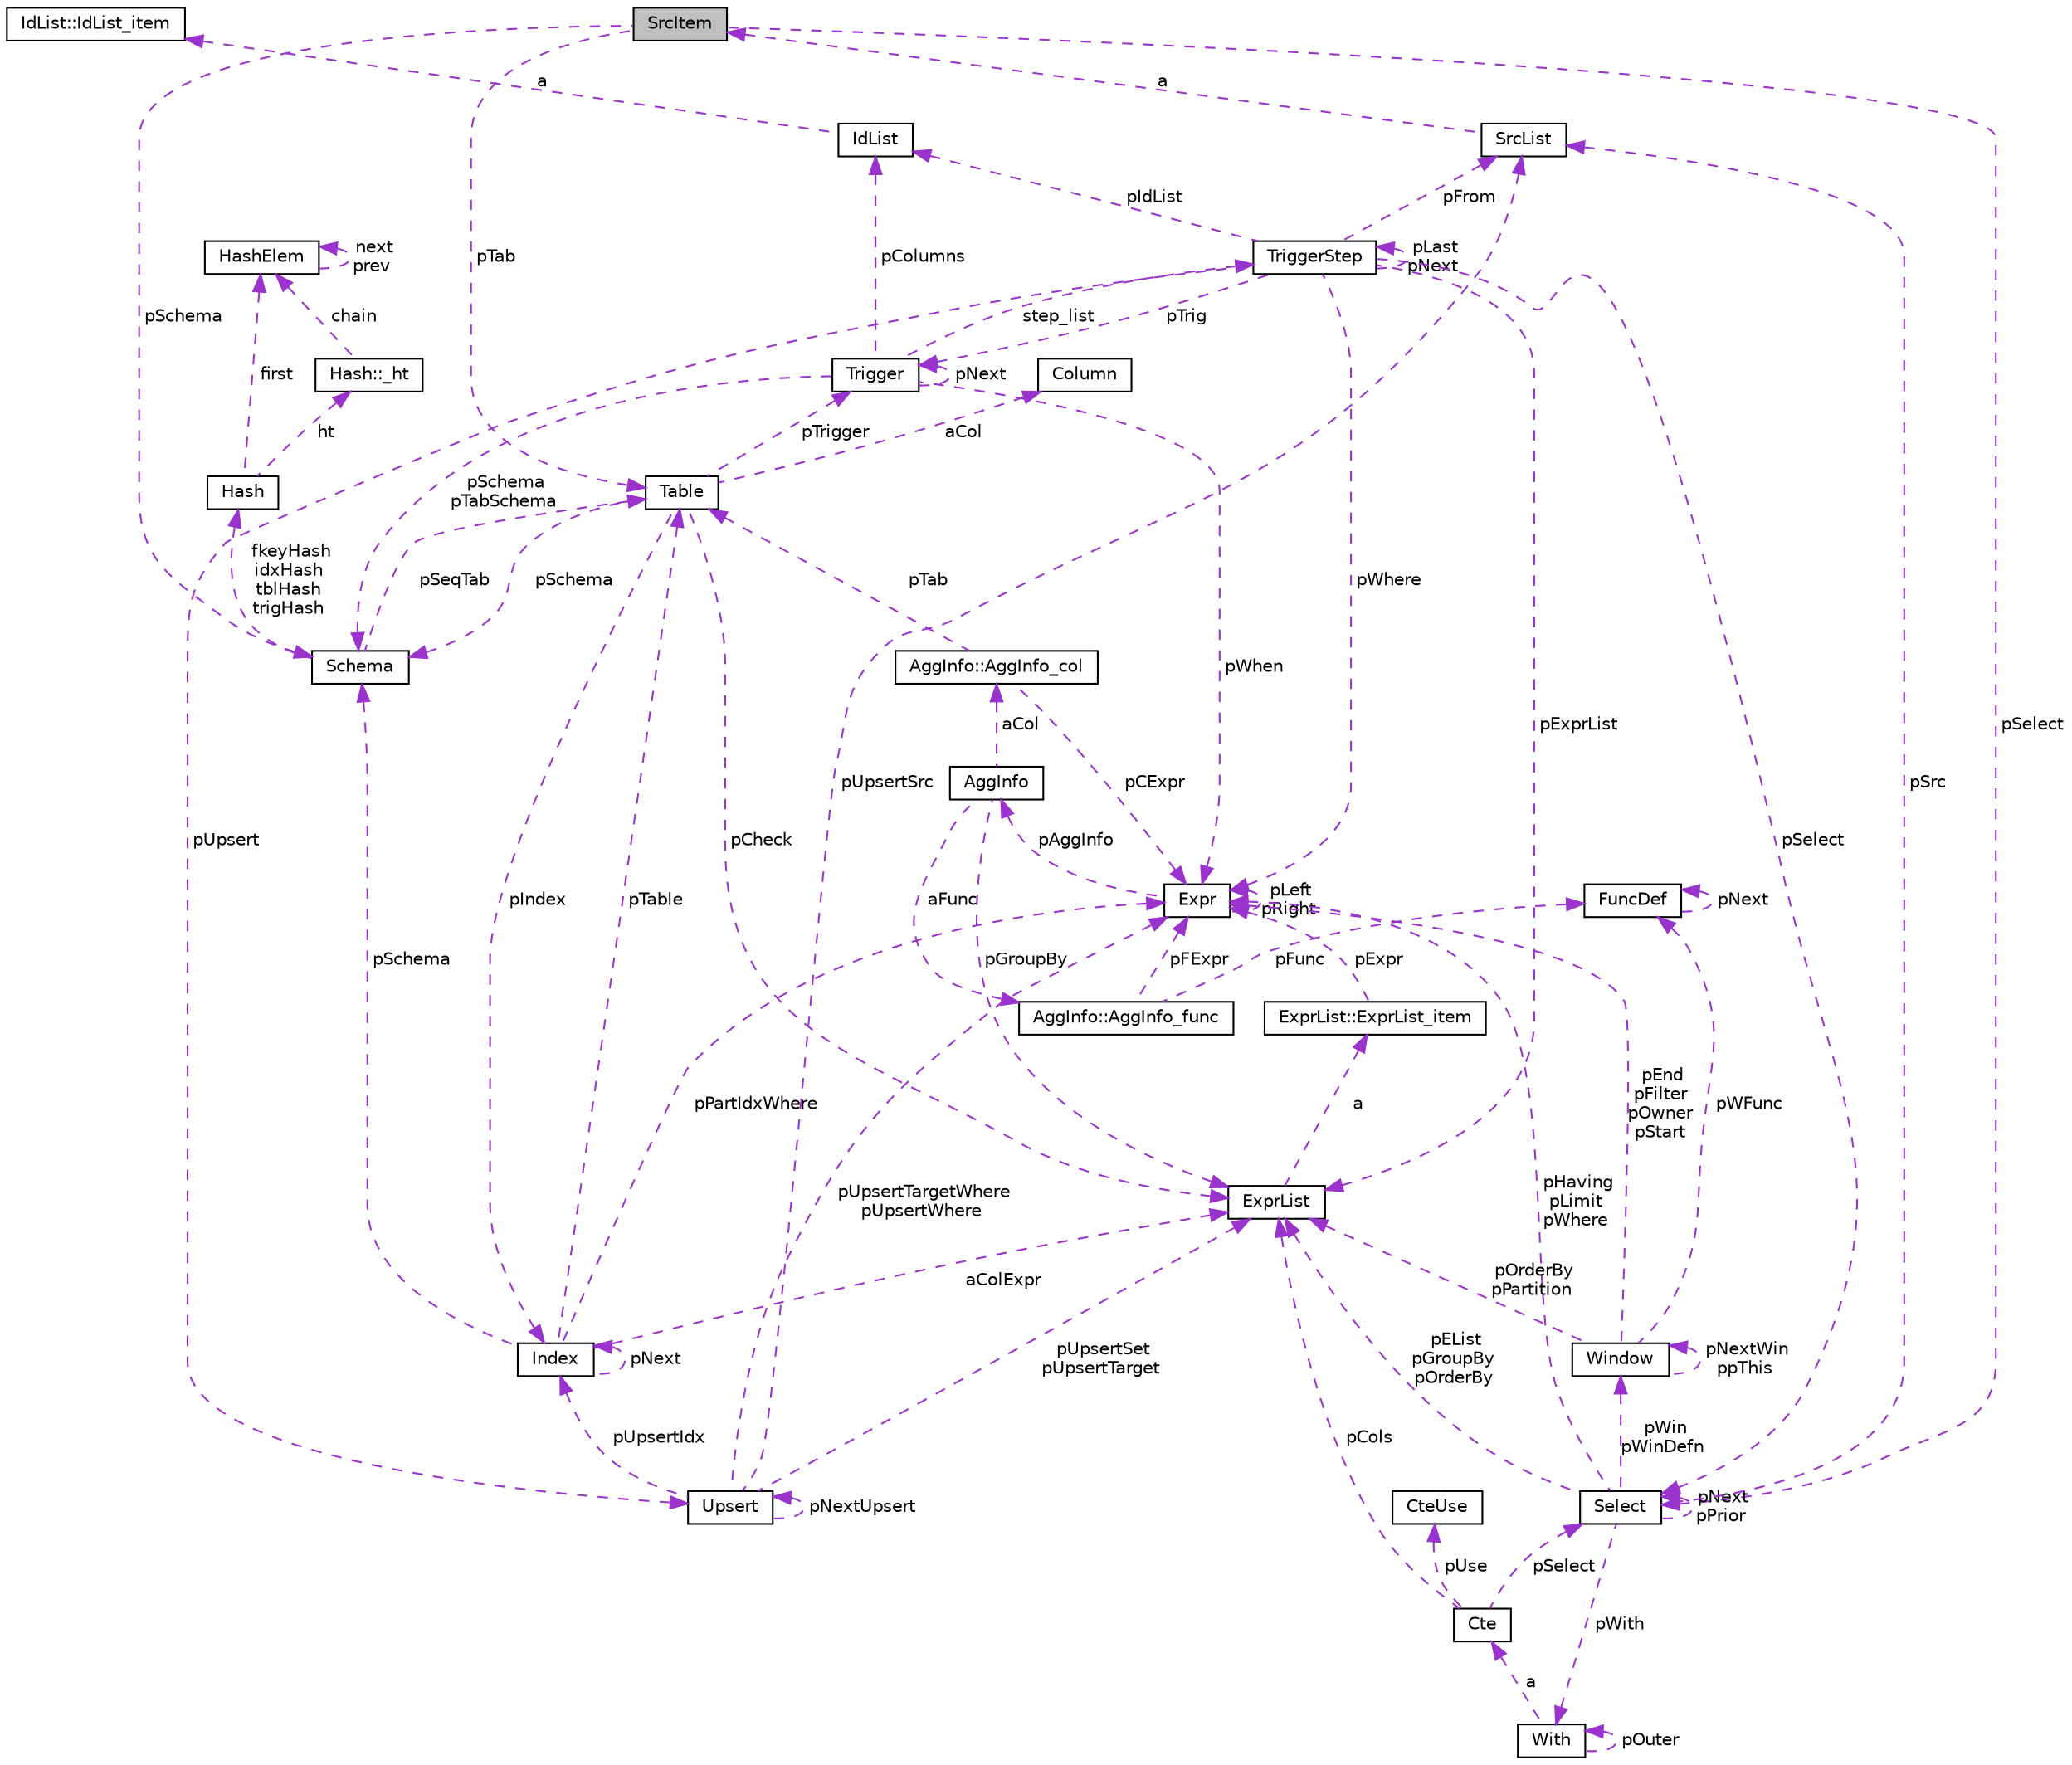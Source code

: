digraph "SrcItem"
{
 // LATEX_PDF_SIZE
  edge [fontname="Helvetica",fontsize="10",labelfontname="Helvetica",labelfontsize="10"];
  node [fontname="Helvetica",fontsize="10",shape=record];
  Node1 [label="SrcItem",height=0.2,width=0.4,color="black", fillcolor="grey75", style="filled", fontcolor="black",tooltip=" "];
  Node2 -> Node1 [dir="back",color="darkorchid3",fontsize="10",style="dashed",label=" pSchema" ,fontname="Helvetica"];
  Node2 [label="Schema",height=0.2,width=0.4,color="black", fillcolor="white", style="filled",URL="$db/d1b/sqlite3_8c.html#d8/db0/structSchema",tooltip=" "];
  Node3 -> Node2 [dir="back",color="darkorchid3",fontsize="10",style="dashed",label=" fkeyHash\nidxHash\ntblHash\ntrigHash" ,fontname="Helvetica"];
  Node3 [label="Hash",height=0.2,width=0.4,color="black", fillcolor="white", style="filled",URL="$db/d1b/sqlite3_8c.html#d1/dbe/structHash",tooltip=" "];
  Node4 -> Node3 [dir="back",color="darkorchid3",fontsize="10",style="dashed",label=" first" ,fontname="Helvetica"];
  Node4 [label="HashElem",height=0.2,width=0.4,color="black", fillcolor="white", style="filled",URL="$db/d1b/sqlite3_8c.html#da/d21/structHashElem",tooltip=" "];
  Node4 -> Node4 [dir="back",color="darkorchid3",fontsize="10",style="dashed",label=" next\nprev" ,fontname="Helvetica"];
  Node5 -> Node3 [dir="back",color="darkorchid3",fontsize="10",style="dashed",label=" ht" ,fontname="Helvetica"];
  Node5 [label="Hash::_ht",height=0.2,width=0.4,color="black", fillcolor="white", style="filled",URL="$db/d1b/sqlite3_8c.html#d7/d1f/structHash_1_1__ht",tooltip=" "];
  Node4 -> Node5 [dir="back",color="darkorchid3",fontsize="10",style="dashed",label=" chain" ,fontname="Helvetica"];
  Node6 -> Node2 [dir="back",color="darkorchid3",fontsize="10",style="dashed",label=" pSeqTab" ,fontname="Helvetica"];
  Node6 [label="Table",height=0.2,width=0.4,color="black", fillcolor="white", style="filled",URL="$db/d1b/sqlite3_8c.html#dc/dcb/structTable",tooltip=" "];
  Node7 -> Node6 [dir="back",color="darkorchid3",fontsize="10",style="dashed",label=" aCol" ,fontname="Helvetica"];
  Node7 [label="Column",height=0.2,width=0.4,color="black", fillcolor="white", style="filled",URL="$db/d1b/sqlite3_8c.html#dc/dc1/structColumn",tooltip=" "];
  Node8 -> Node6 [dir="back",color="darkorchid3",fontsize="10",style="dashed",label=" pIndex" ,fontname="Helvetica"];
  Node8 [label="Index",height=0.2,width=0.4,color="black", fillcolor="white", style="filled",URL="$db/d1b/sqlite3_8c.html#df/d86/structIndex",tooltip=" "];
  Node6 -> Node8 [dir="back",color="darkorchid3",fontsize="10",style="dashed",label=" pTable" ,fontname="Helvetica"];
  Node8 -> Node8 [dir="back",color="darkorchid3",fontsize="10",style="dashed",label=" pNext" ,fontname="Helvetica"];
  Node2 -> Node8 [dir="back",color="darkorchid3",fontsize="10",style="dashed",label=" pSchema" ,fontname="Helvetica"];
  Node9 -> Node8 [dir="back",color="darkorchid3",fontsize="10",style="dashed",label=" pPartIdxWhere" ,fontname="Helvetica"];
  Node9 [label="Expr",height=0.2,width=0.4,color="black", fillcolor="white", style="filled",URL="$db/d1b/sqlite3_8c.html#d4/dfb/structExpr",tooltip=" "];
  Node9 -> Node9 [dir="back",color="darkorchid3",fontsize="10",style="dashed",label=" pLeft\npRight" ,fontname="Helvetica"];
  Node10 -> Node9 [dir="back",color="darkorchid3",fontsize="10",style="dashed",label=" pAggInfo" ,fontname="Helvetica"];
  Node10 [label="AggInfo",height=0.2,width=0.4,color="black", fillcolor="white", style="filled",URL="$db/d1b/sqlite3_8c.html#d2/dc8/structAggInfo",tooltip=" "];
  Node11 -> Node10 [dir="back",color="darkorchid3",fontsize="10",style="dashed",label=" pGroupBy" ,fontname="Helvetica"];
  Node11 [label="ExprList",height=0.2,width=0.4,color="black", fillcolor="white", style="filled",URL="$db/d1b/sqlite3_8c.html#d5/d5c/structExprList",tooltip=" "];
  Node12 -> Node11 [dir="back",color="darkorchid3",fontsize="10",style="dashed",label=" a" ,fontname="Helvetica"];
  Node12 [label="ExprList::ExprList_item",height=0.2,width=0.4,color="black", fillcolor="white", style="filled",URL="$db/d1b/sqlite3_8c.html#d8/dae/structExprList_1_1ExprList__item",tooltip=" "];
  Node9 -> Node12 [dir="back",color="darkorchid3",fontsize="10",style="dashed",label=" pExpr" ,fontname="Helvetica"];
  Node13 -> Node10 [dir="back",color="darkorchid3",fontsize="10",style="dashed",label=" aCol" ,fontname="Helvetica"];
  Node13 [label="AggInfo::AggInfo_col",height=0.2,width=0.4,color="black", fillcolor="white", style="filled",URL="$db/d1b/sqlite3_8c.html#d6/d3a/structAggInfo_1_1AggInfo__col",tooltip=" "];
  Node6 -> Node13 [dir="back",color="darkorchid3",fontsize="10",style="dashed",label=" pTab" ,fontname="Helvetica"];
  Node9 -> Node13 [dir="back",color="darkorchid3",fontsize="10",style="dashed",label=" pCExpr" ,fontname="Helvetica"];
  Node14 -> Node10 [dir="back",color="darkorchid3",fontsize="10",style="dashed",label=" aFunc" ,fontname="Helvetica"];
  Node14 [label="AggInfo::AggInfo_func",height=0.2,width=0.4,color="black", fillcolor="white", style="filled",URL="$db/d1b/sqlite3_8c.html#d3/d2e/structAggInfo_1_1AggInfo__func",tooltip=" "];
  Node9 -> Node14 [dir="back",color="darkorchid3",fontsize="10",style="dashed",label=" pFExpr" ,fontname="Helvetica"];
  Node15 -> Node14 [dir="back",color="darkorchid3",fontsize="10",style="dashed",label=" pFunc" ,fontname="Helvetica"];
  Node15 [label="FuncDef",height=0.2,width=0.4,color="black", fillcolor="white", style="filled",URL="$d1/d3a/structFuncDef.html",tooltip=" "];
  Node15 -> Node15 [dir="back",color="darkorchid3",fontsize="10",style="dashed",label=" pNext" ,fontname="Helvetica"];
  Node11 -> Node8 [dir="back",color="darkorchid3",fontsize="10",style="dashed",label=" aColExpr" ,fontname="Helvetica"];
  Node11 -> Node6 [dir="back",color="darkorchid3",fontsize="10",style="dashed",label=" pCheck" ,fontname="Helvetica"];
  Node16 -> Node6 [dir="back",color="darkorchid3",fontsize="10",style="dashed",label=" pTrigger" ,fontname="Helvetica"];
  Node16 [label="Trigger",height=0.2,width=0.4,color="black", fillcolor="white", style="filled",URL="$db/d1b/sqlite3_8c.html#dc/d15/structTrigger",tooltip=" "];
  Node9 -> Node16 [dir="back",color="darkorchid3",fontsize="10",style="dashed",label=" pWhen" ,fontname="Helvetica"];
  Node17 -> Node16 [dir="back",color="darkorchid3",fontsize="10",style="dashed",label=" pColumns" ,fontname="Helvetica"];
  Node17 [label="IdList",height=0.2,width=0.4,color="black", fillcolor="white", style="filled",URL="$db/d1b/sqlite3_8c.html#da/d69/structIdList",tooltip=" "];
  Node18 -> Node17 [dir="back",color="darkorchid3",fontsize="10",style="dashed",label=" a" ,fontname="Helvetica"];
  Node18 [label="IdList::IdList_item",height=0.2,width=0.4,color="black", fillcolor="white", style="filled",URL="$db/d1b/sqlite3_8c.html#d4/dc3/structIdList_1_1IdList__item",tooltip=" "];
  Node2 -> Node16 [dir="back",color="darkorchid3",fontsize="10",style="dashed",label=" pSchema\npTabSchema" ,fontname="Helvetica"];
  Node19 -> Node16 [dir="back",color="darkorchid3",fontsize="10",style="dashed",label=" step_list" ,fontname="Helvetica"];
  Node19 [label="TriggerStep",height=0.2,width=0.4,color="black", fillcolor="white", style="filled",URL="$db/d1b/sqlite3_8c.html#d5/da5/structTriggerStep",tooltip=" "];
  Node16 -> Node19 [dir="back",color="darkorchid3",fontsize="10",style="dashed",label=" pTrig" ,fontname="Helvetica"];
  Node20 -> Node19 [dir="back",color="darkorchid3",fontsize="10",style="dashed",label=" pSelect" ,fontname="Helvetica"];
  Node20 [label="Select",height=0.2,width=0.4,color="black", fillcolor="white", style="filled",URL="$db/d1b/sqlite3_8c.html#dd/d39/structSelect",tooltip=" "];
  Node11 -> Node20 [dir="back",color="darkorchid3",fontsize="10",style="dashed",label=" pEList\npGroupBy\npOrderBy" ,fontname="Helvetica"];
  Node21 -> Node20 [dir="back",color="darkorchid3",fontsize="10",style="dashed",label=" pSrc" ,fontname="Helvetica"];
  Node21 [label="SrcList",height=0.2,width=0.4,color="black", fillcolor="white", style="filled",URL="$db/d1b/sqlite3_8c.html#de/deb/structSrcList",tooltip=" "];
  Node1 -> Node21 [dir="back",color="darkorchid3",fontsize="10",style="dashed",label=" a" ,fontname="Helvetica"];
  Node9 -> Node20 [dir="back",color="darkorchid3",fontsize="10",style="dashed",label=" pHaving\npLimit\npWhere" ,fontname="Helvetica"];
  Node20 -> Node20 [dir="back",color="darkorchid3",fontsize="10",style="dashed",label=" pNext\npPrior" ,fontname="Helvetica"];
  Node22 -> Node20 [dir="back",color="darkorchid3",fontsize="10",style="dashed",label=" pWith" ,fontname="Helvetica"];
  Node22 [label="With",height=0.2,width=0.4,color="black", fillcolor="white", style="filled",URL="$db/d1b/sqlite3_8c.html#df/d70/structWith",tooltip=" "];
  Node22 -> Node22 [dir="back",color="darkorchid3",fontsize="10",style="dashed",label=" pOuter" ,fontname="Helvetica"];
  Node23 -> Node22 [dir="back",color="darkorchid3",fontsize="10",style="dashed",label=" a" ,fontname="Helvetica"];
  Node23 [label="Cte",height=0.2,width=0.4,color="black", fillcolor="white", style="filled",URL="$db/d1b/sqlite3_8c.html#da/dbd/structCte",tooltip=" "];
  Node11 -> Node23 [dir="back",color="darkorchid3",fontsize="10",style="dashed",label=" pCols" ,fontname="Helvetica"];
  Node20 -> Node23 [dir="back",color="darkorchid3",fontsize="10",style="dashed",label=" pSelect" ,fontname="Helvetica"];
  Node24 -> Node23 [dir="back",color="darkorchid3",fontsize="10",style="dashed",label=" pUse" ,fontname="Helvetica"];
  Node24 [label="CteUse",height=0.2,width=0.4,color="black", fillcolor="white", style="filled",URL="$db/d1b/sqlite3_8c.html#d1/d27/structCteUse",tooltip=" "];
  Node25 -> Node20 [dir="back",color="darkorchid3",fontsize="10",style="dashed",label=" pWin\npWinDefn" ,fontname="Helvetica"];
  Node25 [label="Window",height=0.2,width=0.4,color="black", fillcolor="white", style="filled",URL="$db/d1b/sqlite3_8c.html#d6/d08/structWindow",tooltip=" "];
  Node11 -> Node25 [dir="back",color="darkorchid3",fontsize="10",style="dashed",label=" pOrderBy\npPartition" ,fontname="Helvetica"];
  Node9 -> Node25 [dir="back",color="darkorchid3",fontsize="10",style="dashed",label=" pEnd\npFilter\npOwner\npStart" ,fontname="Helvetica"];
  Node25 -> Node25 [dir="back",color="darkorchid3",fontsize="10",style="dashed",label=" pNextWin\nppThis" ,fontname="Helvetica"];
  Node15 -> Node25 [dir="back",color="darkorchid3",fontsize="10",style="dashed",label=" pWFunc" ,fontname="Helvetica"];
  Node21 -> Node19 [dir="back",color="darkorchid3",fontsize="10",style="dashed",label=" pFrom" ,fontname="Helvetica"];
  Node9 -> Node19 [dir="back",color="darkorchid3",fontsize="10",style="dashed",label=" pWhere" ,fontname="Helvetica"];
  Node11 -> Node19 [dir="back",color="darkorchid3",fontsize="10",style="dashed",label=" pExprList" ,fontname="Helvetica"];
  Node17 -> Node19 [dir="back",color="darkorchid3",fontsize="10",style="dashed",label=" pIdList" ,fontname="Helvetica"];
  Node26 -> Node19 [dir="back",color="darkorchid3",fontsize="10",style="dashed",label=" pUpsert" ,fontname="Helvetica"];
  Node26 [label="Upsert",height=0.2,width=0.4,color="black", fillcolor="white", style="filled",URL="$db/d1b/sqlite3_8c.html#da/d8e/structUpsert",tooltip=" "];
  Node11 -> Node26 [dir="back",color="darkorchid3",fontsize="10",style="dashed",label=" pUpsertSet\npUpsertTarget" ,fontname="Helvetica"];
  Node9 -> Node26 [dir="back",color="darkorchid3",fontsize="10",style="dashed",label=" pUpsertTargetWhere\npUpsertWhere" ,fontname="Helvetica"];
  Node26 -> Node26 [dir="back",color="darkorchid3",fontsize="10",style="dashed",label=" pNextUpsert" ,fontname="Helvetica"];
  Node8 -> Node26 [dir="back",color="darkorchid3",fontsize="10",style="dashed",label=" pUpsertIdx" ,fontname="Helvetica"];
  Node21 -> Node26 [dir="back",color="darkorchid3",fontsize="10",style="dashed",label=" pUpsertSrc" ,fontname="Helvetica"];
  Node19 -> Node19 [dir="back",color="darkorchid3",fontsize="10",style="dashed",label=" pLast\npNext" ,fontname="Helvetica"];
  Node16 -> Node16 [dir="back",color="darkorchid3",fontsize="10",style="dashed",label=" pNext" ,fontname="Helvetica"];
  Node2 -> Node6 [dir="back",color="darkorchid3",fontsize="10",style="dashed",label=" pSchema" ,fontname="Helvetica"];
  Node6 -> Node1 [dir="back",color="darkorchid3",fontsize="10",style="dashed",label=" pTab" ,fontname="Helvetica"];
  Node20 -> Node1 [dir="back",color="darkorchid3",fontsize="10",style="dashed",label=" pSelect" ,fontname="Helvetica"];
}
